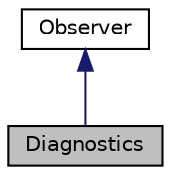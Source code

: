 digraph "Diagnostics"
{
 // LATEX_PDF_SIZE
  edge [fontname="Helvetica",fontsize="10",labelfontname="Helvetica",labelfontsize="10"];
  node [fontname="Helvetica",fontsize="10",shape=record];
  Node1 [label="Diagnostics",height=0.2,width=0.4,color="black", fillcolor="grey75", style="filled", fontcolor="black",tooltip="Manages diagnostic reporting for the vehicle."];
  Node2 -> Node1 [dir="back",color="midnightblue",fontsize="10",style="solid",fontname="Helvetica"];
  Node2 [label="Observer",height=0.2,width=0.4,color="black", fillcolor="white", style="filled",URL="$classObserver.html",tooltip="Interface for observer classes."];
}
